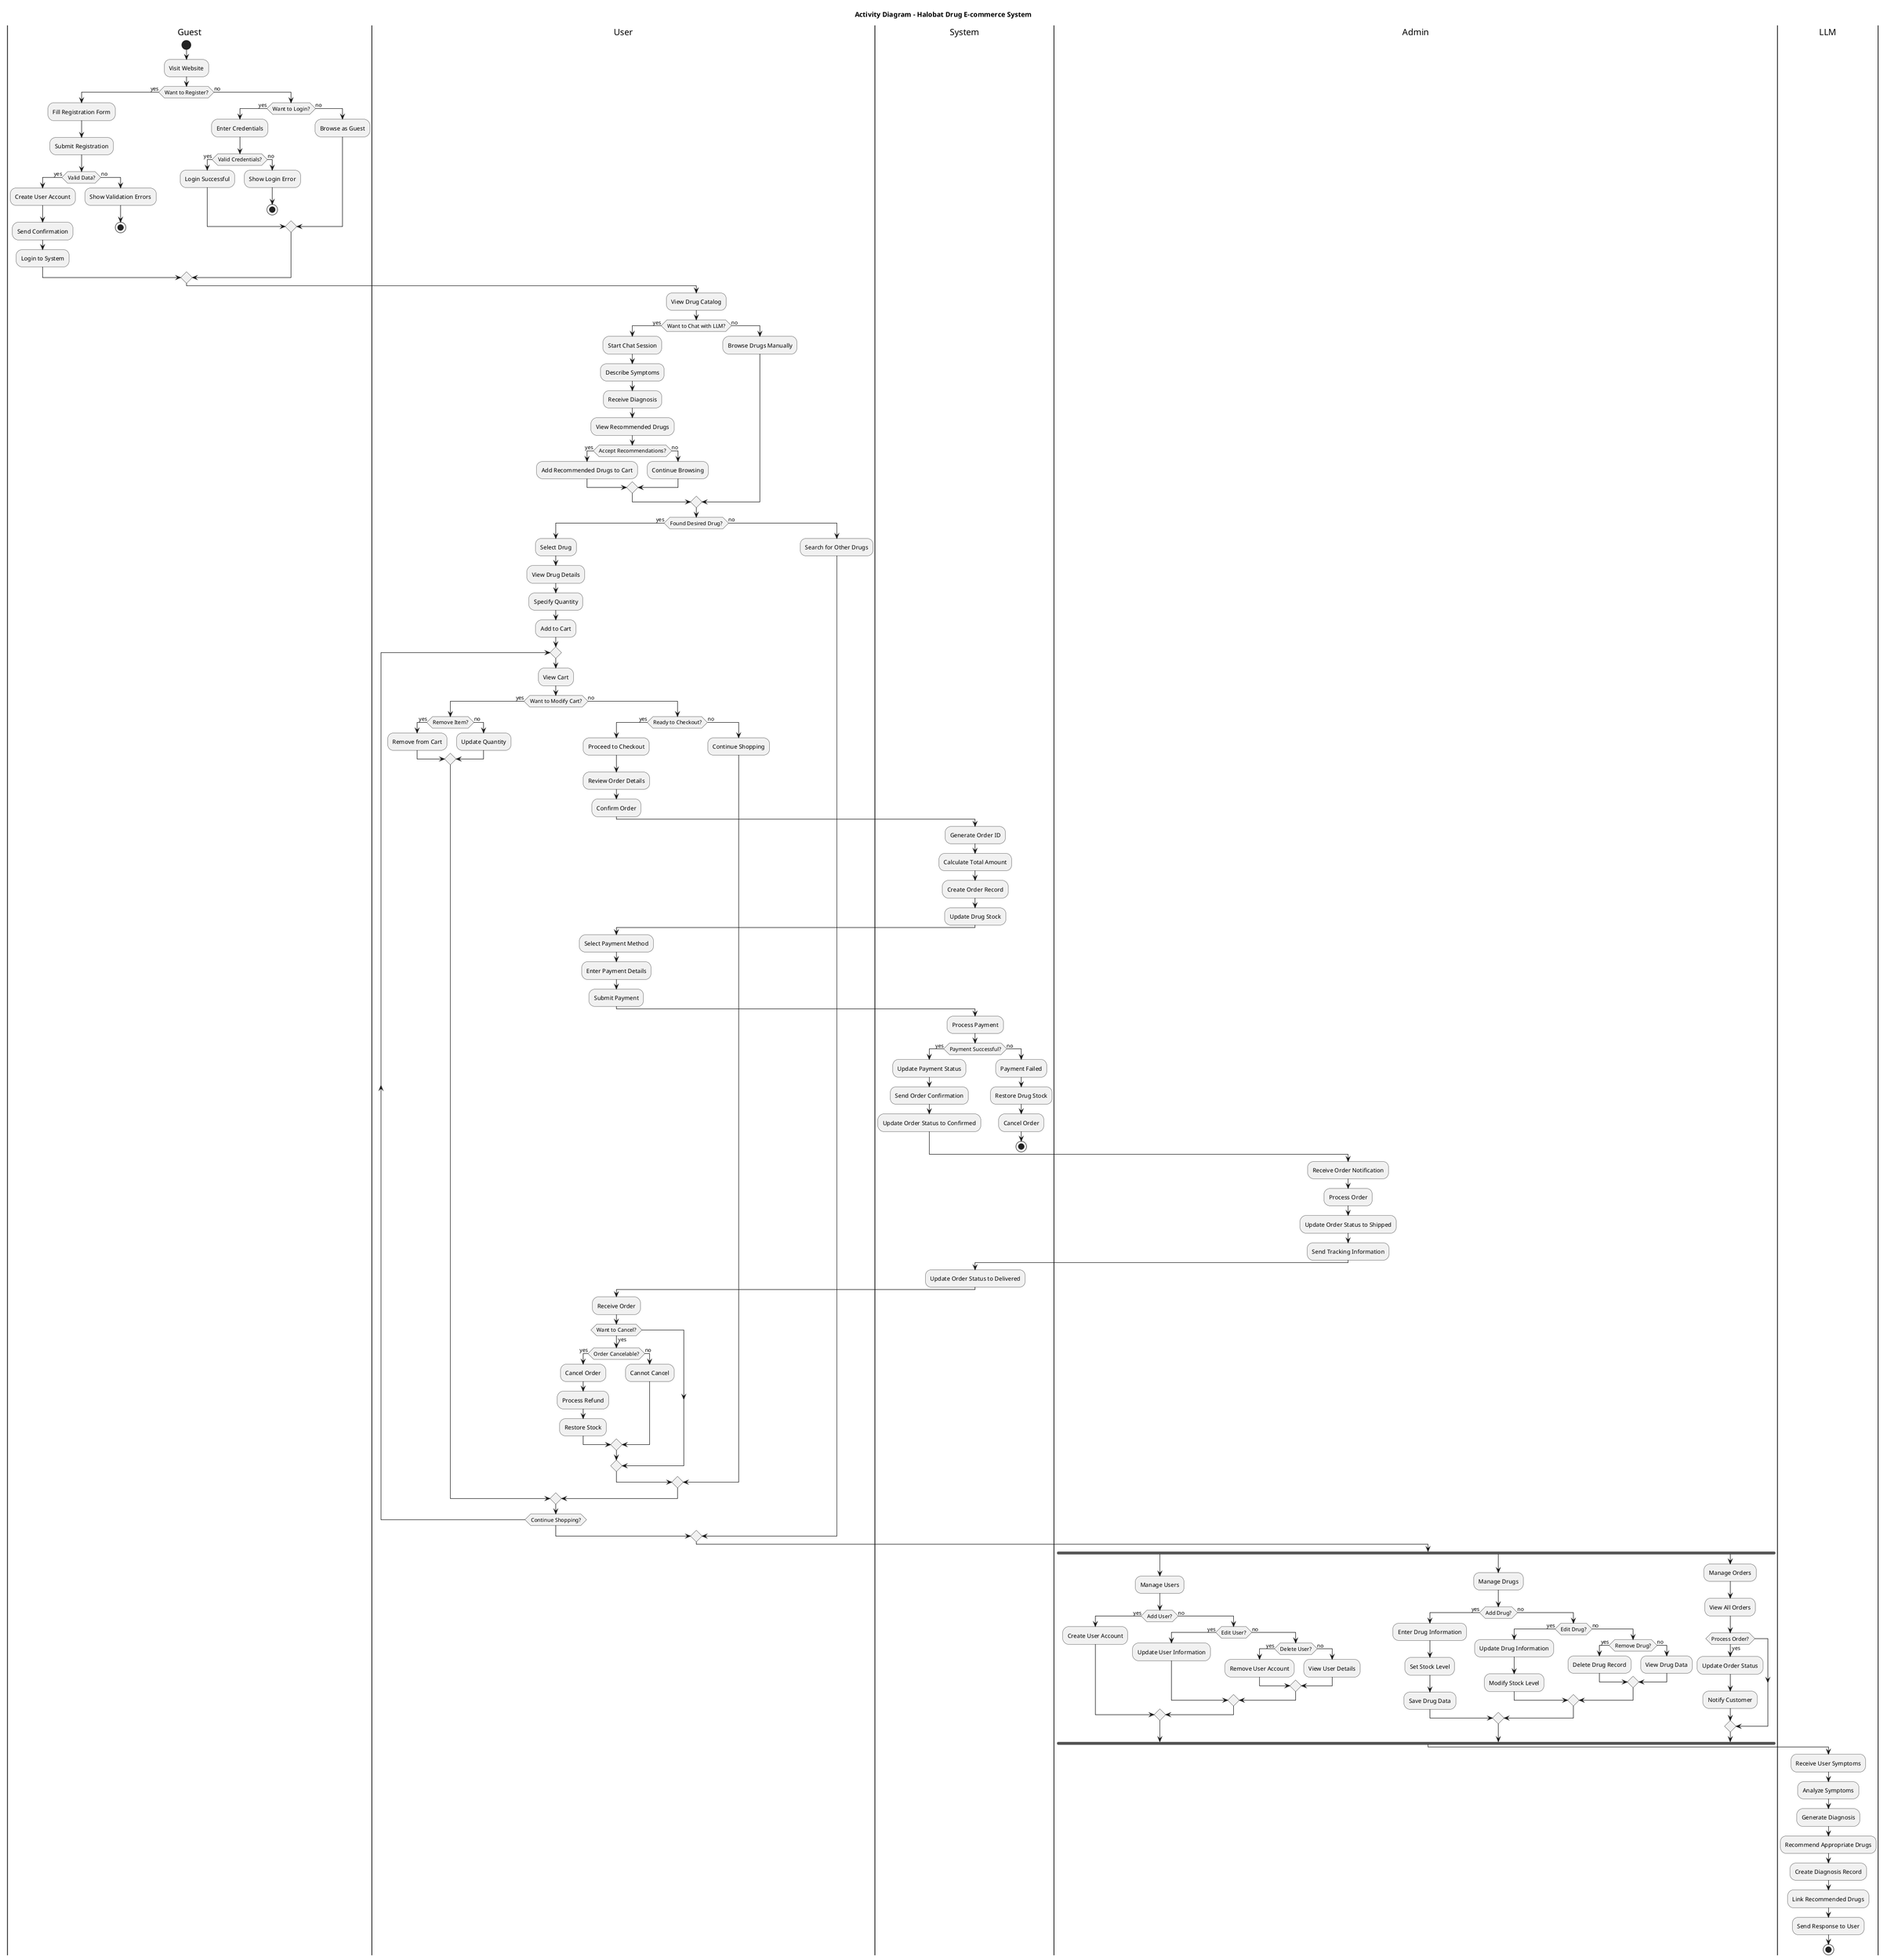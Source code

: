 @startuml activity-diagram
skinparam linetype spline
title Activity Diagram - Halobat Drug E-commerce System

|Guest|
start
:Visit Website;
if (Want to Register?) then (yes)
  :Fill Registration Form;
  :Submit Registration;
  if (Valid Data?) then (yes)
    :Create User Account;
    :Send Confirmation;
    :Login to System;
  else (no)
    :Show Validation Errors;
    stop
  endif
else (no)
  if (Want to Login?) then (yes)
    :Enter Credentials;
    if (Valid Credentials?) then (yes)
      :Login Successful;
    else (no)
      :Show Login Error;
      stop
    endif
  else (no)
    :Browse as Guest;
  endif
endif

|User|
:View Drug Catalog;
if (Want to Chat with LLM?) then (yes)
  :Start Chat Session;
  :Describe Symptoms;
  :Receive Diagnosis;
  :View Recommended Drugs;
  if (Accept Recommendations?) then (yes)
    :Add Recommended Drugs to Cart;
  else (no)
    :Continue Browsing;
  endif
else (no)
  :Browse Drugs Manually;
endif

if (Found Desired Drug?) then (yes)
  :Select Drug;
  :View Drug Details;
  :Specify Quantity;
  :Add to Cart;
  
  repeat
    :View Cart;
    if (Want to Modify Cart?) then (yes)
      if (Remove Item?) then (yes)
        :Remove from Cart;
      else (no)
        :Update Quantity;
      endif
    else (no)
      if (Ready to Checkout?) then (yes)
        :Proceed to Checkout;
        :Review Order Details;
        :Confirm Order;
        
        |System|
        :Generate Order ID;
        :Calculate Total Amount;
        :Create Order Record;
        :Update Drug Stock;
        
        |User|
        :Select Payment Method;
        :Enter Payment Details;
        :Submit Payment;
        
        |System|
        :Process Payment;
        if (Payment Successful?) then (yes)
          :Update Payment Status;
          :Send Order Confirmation;
          :Update Order Status to Confirmed;
        else (no)
          :Payment Failed;
          :Restore Drug Stock;
          :Cancel Order;
          stop
        endif
        
        |Admin|
        :Receive Order Notification;
        :Process Order;
        :Update Order Status to Shipped;
        :Send Tracking Information;
        
        |System|
        :Update Order Status to Delivered;
        
        |User|
        :Receive Order;
        if (Want to Cancel?) then (yes)
          if (Order Cancelable?) then (yes)
            :Cancel Order;
            :Process Refund;
            :Restore Stock;
          else (no)
            :Cannot Cancel;
          endif
        endif
        
      else (no)
        :Continue Shopping;
      endif
    endif
  repeat while (Continue Shopping?)
else (no)
  :Search for Other Drugs;
endif

|Admin|
fork
  :Manage Users;
  if (Add User?) then (yes)
    :Create User Account;
  else (no)
    if (Edit User?) then (yes)
      :Update User Information;
    else (no)
      if (Delete User?) then (yes)
        :Remove User Account;
      else (no)
        :View User Details;
      endif
    endif
  endif
fork again
  :Manage Drugs;
  if (Add Drug?) then (yes)
    :Enter Drug Information;
    :Set Stock Level;
    :Save Drug Data;
  else (no)
    if (Edit Drug?) then (yes)
      :Update Drug Information;
      :Modify Stock Level;
    else (no)
      if (Remove Drug?) then (yes)
        :Delete Drug Record;
      else (no)
        :View Drug Data;
      endif
    endif
  endif
fork again
  :Manage Orders;
  :View All Orders;
  if (Process Order?) then (yes)
    :Update Order Status;
    :Notify Customer;
  endif
end fork

|LLM|
:Receive User Symptoms;
:Analyze Symptoms;
:Generate Diagnosis;
:Recommend Appropriate Drugs;
:Create Diagnosis Record;
:Link Recommended Drugs;
:Send Response to User;

stop
@enduml

